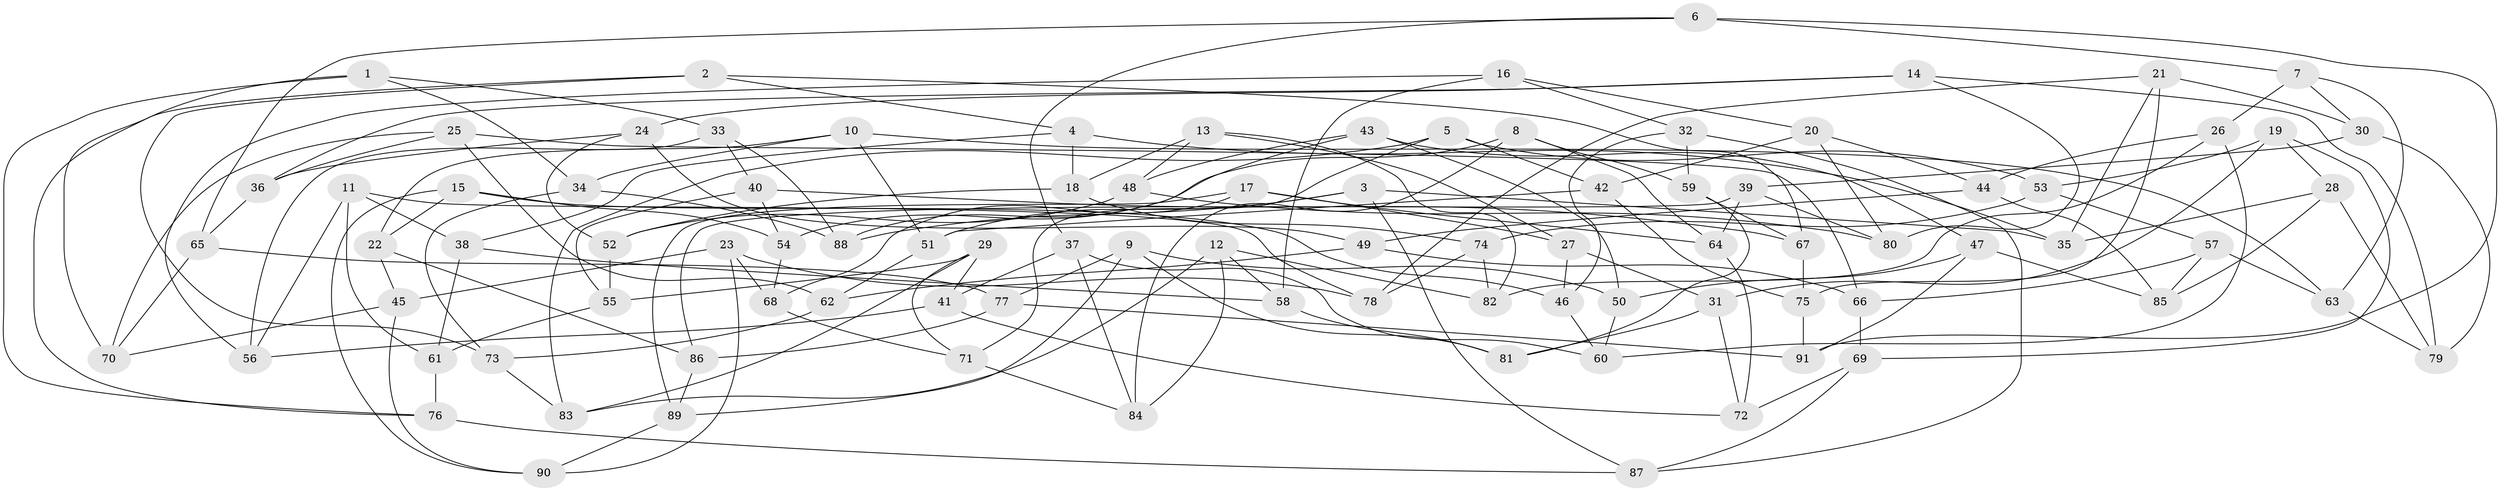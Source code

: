 // Generated by graph-tools (version 1.1) at 2025/26/03/09/25 03:26:52]
// undirected, 91 vertices, 182 edges
graph export_dot {
graph [start="1"]
  node [color=gray90,style=filled];
  1;
  2;
  3;
  4;
  5;
  6;
  7;
  8;
  9;
  10;
  11;
  12;
  13;
  14;
  15;
  16;
  17;
  18;
  19;
  20;
  21;
  22;
  23;
  24;
  25;
  26;
  27;
  28;
  29;
  30;
  31;
  32;
  33;
  34;
  35;
  36;
  37;
  38;
  39;
  40;
  41;
  42;
  43;
  44;
  45;
  46;
  47;
  48;
  49;
  50;
  51;
  52;
  53;
  54;
  55;
  56;
  57;
  58;
  59;
  60;
  61;
  62;
  63;
  64;
  65;
  66;
  67;
  68;
  69;
  70;
  71;
  72;
  73;
  74;
  75;
  76;
  77;
  78;
  79;
  80;
  81;
  82;
  83;
  84;
  85;
  86;
  87;
  88;
  89;
  90;
  91;
  1 -- 34;
  1 -- 70;
  1 -- 76;
  1 -- 33;
  2 -- 73;
  2 -- 4;
  2 -- 67;
  2 -- 76;
  3 -- 35;
  3 -- 88;
  3 -- 51;
  3 -- 87;
  4 -- 18;
  4 -- 35;
  4 -- 38;
  5 -- 42;
  5 -- 53;
  5 -- 83;
  5 -- 71;
  6 -- 7;
  6 -- 37;
  6 -- 65;
  6 -- 91;
  7 -- 26;
  7 -- 30;
  7 -- 63;
  8 -- 84;
  8 -- 54;
  8 -- 64;
  8 -- 59;
  9 -- 77;
  9 -- 89;
  9 -- 81;
  9 -- 50;
  10 -- 34;
  10 -- 51;
  10 -- 63;
  10 -- 22;
  11 -- 56;
  11 -- 61;
  11 -- 38;
  11 -- 78;
  12 -- 83;
  12 -- 84;
  12 -- 82;
  12 -- 58;
  13 -- 18;
  13 -- 27;
  13 -- 48;
  13 -- 82;
  14 -- 24;
  14 -- 80;
  14 -- 79;
  14 -- 36;
  15 -- 54;
  15 -- 90;
  15 -- 46;
  15 -- 22;
  16 -- 58;
  16 -- 56;
  16 -- 32;
  16 -- 20;
  17 -- 68;
  17 -- 89;
  17 -- 64;
  17 -- 27;
  18 -- 74;
  18 -- 52;
  19 -- 31;
  19 -- 28;
  19 -- 69;
  19 -- 53;
  20 -- 80;
  20 -- 44;
  20 -- 42;
  21 -- 78;
  21 -- 75;
  21 -- 35;
  21 -- 30;
  22 -- 45;
  22 -- 86;
  23 -- 90;
  23 -- 78;
  23 -- 68;
  23 -- 45;
  24 -- 49;
  24 -- 36;
  24 -- 52;
  25 -- 70;
  25 -- 62;
  25 -- 66;
  25 -- 36;
  26 -- 60;
  26 -- 82;
  26 -- 44;
  27 -- 31;
  27 -- 46;
  28 -- 35;
  28 -- 85;
  28 -- 79;
  29 -- 71;
  29 -- 83;
  29 -- 41;
  29 -- 55;
  30 -- 39;
  30 -- 79;
  31 -- 81;
  31 -- 72;
  32 -- 87;
  32 -- 46;
  32 -- 59;
  33 -- 40;
  33 -- 88;
  33 -- 56;
  34 -- 88;
  34 -- 73;
  36 -- 65;
  37 -- 41;
  37 -- 84;
  37 -- 60;
  38 -- 61;
  38 -- 58;
  39 -- 64;
  39 -- 86;
  39 -- 80;
  40 -- 54;
  40 -- 55;
  40 -- 67;
  41 -- 56;
  41 -- 72;
  42 -- 75;
  42 -- 51;
  43 -- 47;
  43 -- 50;
  43 -- 88;
  43 -- 48;
  44 -- 85;
  44 -- 49;
  45 -- 70;
  45 -- 90;
  46 -- 60;
  47 -- 50;
  47 -- 85;
  47 -- 91;
  48 -- 52;
  48 -- 80;
  49 -- 62;
  49 -- 66;
  50 -- 60;
  51 -- 62;
  52 -- 55;
  53 -- 74;
  53 -- 57;
  54 -- 68;
  55 -- 61;
  57 -- 85;
  57 -- 66;
  57 -- 63;
  58 -- 81;
  59 -- 67;
  59 -- 81;
  61 -- 76;
  62 -- 73;
  63 -- 79;
  64 -- 72;
  65 -- 77;
  65 -- 70;
  66 -- 69;
  67 -- 75;
  68 -- 71;
  69 -- 72;
  69 -- 87;
  71 -- 84;
  73 -- 83;
  74 -- 82;
  74 -- 78;
  75 -- 91;
  76 -- 87;
  77 -- 86;
  77 -- 91;
  86 -- 89;
  89 -- 90;
}
